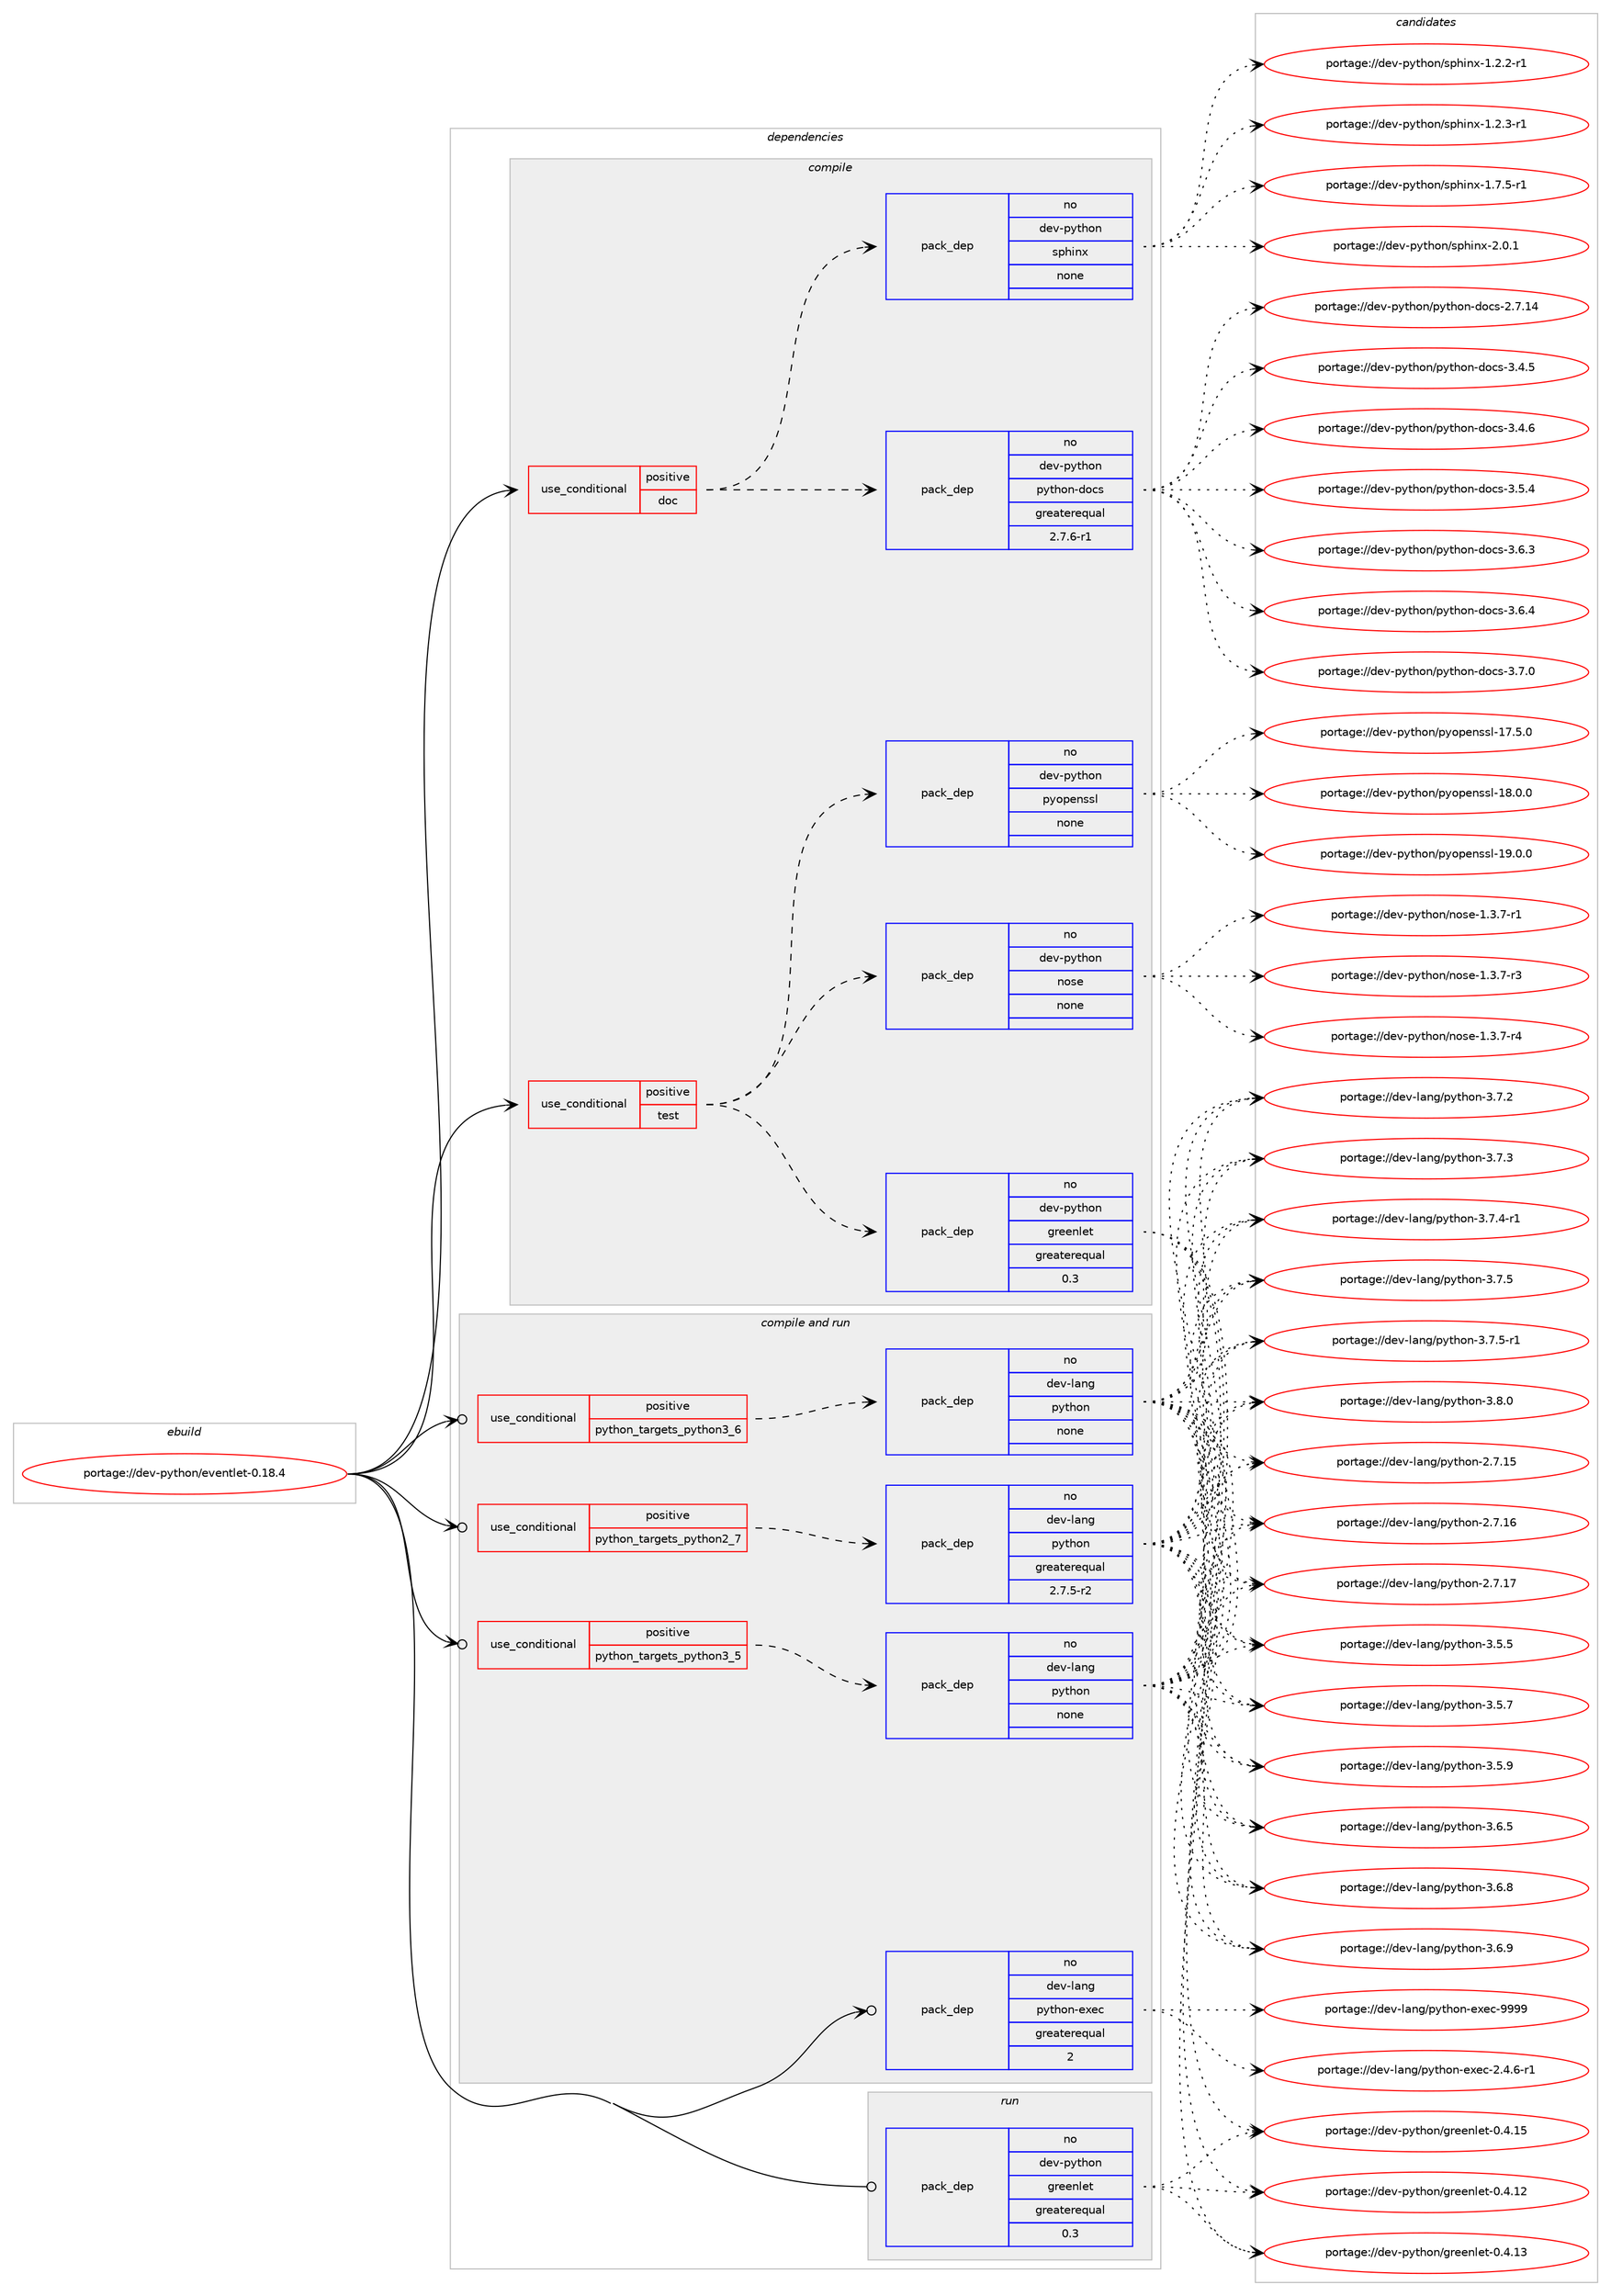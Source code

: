 digraph prolog {

# *************
# Graph options
# *************

newrank=true;
concentrate=true;
compound=true;
graph [rankdir=LR,fontname=Helvetica,fontsize=10,ranksep=1.5];#, ranksep=2.5, nodesep=0.2];
edge  [arrowhead=vee];
node  [fontname=Helvetica,fontsize=10];

# **********
# The ebuild
# **********

subgraph cluster_leftcol {
color=gray;
rank=same;
label=<<i>ebuild</i>>;
id [label="portage://dev-python/eventlet-0.18.4", color=red, width=4, href="../dev-python/eventlet-0.18.4.svg"];
}

# ****************
# The dependencies
# ****************

subgraph cluster_midcol {
color=gray;
label=<<i>dependencies</i>>;
subgraph cluster_compile {
fillcolor="#eeeeee";
style=filled;
label=<<i>compile</i>>;
subgraph cond28390 {
dependency138663 [label=<<TABLE BORDER="0" CELLBORDER="1" CELLSPACING="0" CELLPADDING="4"><TR><TD ROWSPAN="3" CELLPADDING="10">use_conditional</TD></TR><TR><TD>positive</TD></TR><TR><TD>doc</TD></TR></TABLE>>, shape=none, color=red];
subgraph pack106945 {
dependency138664 [label=<<TABLE BORDER="0" CELLBORDER="1" CELLSPACING="0" CELLPADDING="4" WIDTH="220"><TR><TD ROWSPAN="6" CELLPADDING="30">pack_dep</TD></TR><TR><TD WIDTH="110">no</TD></TR><TR><TD>dev-python</TD></TR><TR><TD>sphinx</TD></TR><TR><TD>none</TD></TR><TR><TD></TD></TR></TABLE>>, shape=none, color=blue];
}
dependency138663:e -> dependency138664:w [weight=20,style="dashed",arrowhead="vee"];
subgraph pack106946 {
dependency138665 [label=<<TABLE BORDER="0" CELLBORDER="1" CELLSPACING="0" CELLPADDING="4" WIDTH="220"><TR><TD ROWSPAN="6" CELLPADDING="30">pack_dep</TD></TR><TR><TD WIDTH="110">no</TD></TR><TR><TD>dev-python</TD></TR><TR><TD>python-docs</TD></TR><TR><TD>greaterequal</TD></TR><TR><TD>2.7.6-r1</TD></TR></TABLE>>, shape=none, color=blue];
}
dependency138663:e -> dependency138665:w [weight=20,style="dashed",arrowhead="vee"];
}
id:e -> dependency138663:w [weight=20,style="solid",arrowhead="vee"];
subgraph cond28391 {
dependency138666 [label=<<TABLE BORDER="0" CELLBORDER="1" CELLSPACING="0" CELLPADDING="4"><TR><TD ROWSPAN="3" CELLPADDING="10">use_conditional</TD></TR><TR><TD>positive</TD></TR><TR><TD>test</TD></TR></TABLE>>, shape=none, color=red];
subgraph pack106947 {
dependency138667 [label=<<TABLE BORDER="0" CELLBORDER="1" CELLSPACING="0" CELLPADDING="4" WIDTH="220"><TR><TD ROWSPAN="6" CELLPADDING="30">pack_dep</TD></TR><TR><TD WIDTH="110">no</TD></TR><TR><TD>dev-python</TD></TR><TR><TD>greenlet</TD></TR><TR><TD>greaterequal</TD></TR><TR><TD>0.3</TD></TR></TABLE>>, shape=none, color=blue];
}
dependency138666:e -> dependency138667:w [weight=20,style="dashed",arrowhead="vee"];
subgraph pack106948 {
dependency138668 [label=<<TABLE BORDER="0" CELLBORDER="1" CELLSPACING="0" CELLPADDING="4" WIDTH="220"><TR><TD ROWSPAN="6" CELLPADDING="30">pack_dep</TD></TR><TR><TD WIDTH="110">no</TD></TR><TR><TD>dev-python</TD></TR><TR><TD>pyopenssl</TD></TR><TR><TD>none</TD></TR><TR><TD></TD></TR></TABLE>>, shape=none, color=blue];
}
dependency138666:e -> dependency138668:w [weight=20,style="dashed",arrowhead="vee"];
subgraph pack106949 {
dependency138669 [label=<<TABLE BORDER="0" CELLBORDER="1" CELLSPACING="0" CELLPADDING="4" WIDTH="220"><TR><TD ROWSPAN="6" CELLPADDING="30">pack_dep</TD></TR><TR><TD WIDTH="110">no</TD></TR><TR><TD>dev-python</TD></TR><TR><TD>nose</TD></TR><TR><TD>none</TD></TR><TR><TD></TD></TR></TABLE>>, shape=none, color=blue];
}
dependency138666:e -> dependency138669:w [weight=20,style="dashed",arrowhead="vee"];
}
id:e -> dependency138666:w [weight=20,style="solid",arrowhead="vee"];
}
subgraph cluster_compileandrun {
fillcolor="#eeeeee";
style=filled;
label=<<i>compile and run</i>>;
subgraph cond28392 {
dependency138670 [label=<<TABLE BORDER="0" CELLBORDER="1" CELLSPACING="0" CELLPADDING="4"><TR><TD ROWSPAN="3" CELLPADDING="10">use_conditional</TD></TR><TR><TD>positive</TD></TR><TR><TD>python_targets_python2_7</TD></TR></TABLE>>, shape=none, color=red];
subgraph pack106950 {
dependency138671 [label=<<TABLE BORDER="0" CELLBORDER="1" CELLSPACING="0" CELLPADDING="4" WIDTH="220"><TR><TD ROWSPAN="6" CELLPADDING="30">pack_dep</TD></TR><TR><TD WIDTH="110">no</TD></TR><TR><TD>dev-lang</TD></TR><TR><TD>python</TD></TR><TR><TD>greaterequal</TD></TR><TR><TD>2.7.5-r2</TD></TR></TABLE>>, shape=none, color=blue];
}
dependency138670:e -> dependency138671:w [weight=20,style="dashed",arrowhead="vee"];
}
id:e -> dependency138670:w [weight=20,style="solid",arrowhead="odotvee"];
subgraph cond28393 {
dependency138672 [label=<<TABLE BORDER="0" CELLBORDER="1" CELLSPACING="0" CELLPADDING="4"><TR><TD ROWSPAN="3" CELLPADDING="10">use_conditional</TD></TR><TR><TD>positive</TD></TR><TR><TD>python_targets_python3_5</TD></TR></TABLE>>, shape=none, color=red];
subgraph pack106951 {
dependency138673 [label=<<TABLE BORDER="0" CELLBORDER="1" CELLSPACING="0" CELLPADDING="4" WIDTH="220"><TR><TD ROWSPAN="6" CELLPADDING="30">pack_dep</TD></TR><TR><TD WIDTH="110">no</TD></TR><TR><TD>dev-lang</TD></TR><TR><TD>python</TD></TR><TR><TD>none</TD></TR><TR><TD></TD></TR></TABLE>>, shape=none, color=blue];
}
dependency138672:e -> dependency138673:w [weight=20,style="dashed",arrowhead="vee"];
}
id:e -> dependency138672:w [weight=20,style="solid",arrowhead="odotvee"];
subgraph cond28394 {
dependency138674 [label=<<TABLE BORDER="0" CELLBORDER="1" CELLSPACING="0" CELLPADDING="4"><TR><TD ROWSPAN="3" CELLPADDING="10">use_conditional</TD></TR><TR><TD>positive</TD></TR><TR><TD>python_targets_python3_6</TD></TR></TABLE>>, shape=none, color=red];
subgraph pack106952 {
dependency138675 [label=<<TABLE BORDER="0" CELLBORDER="1" CELLSPACING="0" CELLPADDING="4" WIDTH="220"><TR><TD ROWSPAN="6" CELLPADDING="30">pack_dep</TD></TR><TR><TD WIDTH="110">no</TD></TR><TR><TD>dev-lang</TD></TR><TR><TD>python</TD></TR><TR><TD>none</TD></TR><TR><TD></TD></TR></TABLE>>, shape=none, color=blue];
}
dependency138674:e -> dependency138675:w [weight=20,style="dashed",arrowhead="vee"];
}
id:e -> dependency138674:w [weight=20,style="solid",arrowhead="odotvee"];
subgraph pack106953 {
dependency138676 [label=<<TABLE BORDER="0" CELLBORDER="1" CELLSPACING="0" CELLPADDING="4" WIDTH="220"><TR><TD ROWSPAN="6" CELLPADDING="30">pack_dep</TD></TR><TR><TD WIDTH="110">no</TD></TR><TR><TD>dev-lang</TD></TR><TR><TD>python-exec</TD></TR><TR><TD>greaterequal</TD></TR><TR><TD>2</TD></TR></TABLE>>, shape=none, color=blue];
}
id:e -> dependency138676:w [weight=20,style="solid",arrowhead="odotvee"];
}
subgraph cluster_run {
fillcolor="#eeeeee";
style=filled;
label=<<i>run</i>>;
subgraph pack106954 {
dependency138677 [label=<<TABLE BORDER="0" CELLBORDER="1" CELLSPACING="0" CELLPADDING="4" WIDTH="220"><TR><TD ROWSPAN="6" CELLPADDING="30">pack_dep</TD></TR><TR><TD WIDTH="110">no</TD></TR><TR><TD>dev-python</TD></TR><TR><TD>greenlet</TD></TR><TR><TD>greaterequal</TD></TR><TR><TD>0.3</TD></TR></TABLE>>, shape=none, color=blue];
}
id:e -> dependency138677:w [weight=20,style="solid",arrowhead="odot"];
}
}

# **************
# The candidates
# **************

subgraph cluster_choices {
rank=same;
color=gray;
label=<<i>candidates</i>>;

subgraph choice106945 {
color=black;
nodesep=1;
choiceportage10010111845112121116104111110471151121041051101204549465046504511449 [label="portage://dev-python/sphinx-1.2.2-r1", color=red, width=4,href="../dev-python/sphinx-1.2.2-r1.svg"];
choiceportage10010111845112121116104111110471151121041051101204549465046514511449 [label="portage://dev-python/sphinx-1.2.3-r1", color=red, width=4,href="../dev-python/sphinx-1.2.3-r1.svg"];
choiceportage10010111845112121116104111110471151121041051101204549465546534511449 [label="portage://dev-python/sphinx-1.7.5-r1", color=red, width=4,href="../dev-python/sphinx-1.7.5-r1.svg"];
choiceportage1001011184511212111610411111047115112104105110120455046484649 [label="portage://dev-python/sphinx-2.0.1", color=red, width=4,href="../dev-python/sphinx-2.0.1.svg"];
dependency138664:e -> choiceportage10010111845112121116104111110471151121041051101204549465046504511449:w [style=dotted,weight="100"];
dependency138664:e -> choiceportage10010111845112121116104111110471151121041051101204549465046514511449:w [style=dotted,weight="100"];
dependency138664:e -> choiceportage10010111845112121116104111110471151121041051101204549465546534511449:w [style=dotted,weight="100"];
dependency138664:e -> choiceportage1001011184511212111610411111047115112104105110120455046484649:w [style=dotted,weight="100"];
}
subgraph choice106946 {
color=black;
nodesep=1;
choiceportage1001011184511212111610411111047112121116104111110451001119911545504655464952 [label="portage://dev-python/python-docs-2.7.14", color=red, width=4,href="../dev-python/python-docs-2.7.14.svg"];
choiceportage10010111845112121116104111110471121211161041111104510011199115455146524653 [label="portage://dev-python/python-docs-3.4.5", color=red, width=4,href="../dev-python/python-docs-3.4.5.svg"];
choiceportage10010111845112121116104111110471121211161041111104510011199115455146524654 [label="portage://dev-python/python-docs-3.4.6", color=red, width=4,href="../dev-python/python-docs-3.4.6.svg"];
choiceportage10010111845112121116104111110471121211161041111104510011199115455146534652 [label="portage://dev-python/python-docs-3.5.4", color=red, width=4,href="../dev-python/python-docs-3.5.4.svg"];
choiceportage10010111845112121116104111110471121211161041111104510011199115455146544651 [label="portage://dev-python/python-docs-3.6.3", color=red, width=4,href="../dev-python/python-docs-3.6.3.svg"];
choiceportage10010111845112121116104111110471121211161041111104510011199115455146544652 [label="portage://dev-python/python-docs-3.6.4", color=red, width=4,href="../dev-python/python-docs-3.6.4.svg"];
choiceportage10010111845112121116104111110471121211161041111104510011199115455146554648 [label="portage://dev-python/python-docs-3.7.0", color=red, width=4,href="../dev-python/python-docs-3.7.0.svg"];
dependency138665:e -> choiceportage1001011184511212111610411111047112121116104111110451001119911545504655464952:w [style=dotted,weight="100"];
dependency138665:e -> choiceportage10010111845112121116104111110471121211161041111104510011199115455146524653:w [style=dotted,weight="100"];
dependency138665:e -> choiceportage10010111845112121116104111110471121211161041111104510011199115455146524654:w [style=dotted,weight="100"];
dependency138665:e -> choiceportage10010111845112121116104111110471121211161041111104510011199115455146534652:w [style=dotted,weight="100"];
dependency138665:e -> choiceportage10010111845112121116104111110471121211161041111104510011199115455146544651:w [style=dotted,weight="100"];
dependency138665:e -> choiceportage10010111845112121116104111110471121211161041111104510011199115455146544652:w [style=dotted,weight="100"];
dependency138665:e -> choiceportage10010111845112121116104111110471121211161041111104510011199115455146554648:w [style=dotted,weight="100"];
}
subgraph choice106947 {
color=black;
nodesep=1;
choiceportage100101118451121211161041111104710311410110111010810111645484652464950 [label="portage://dev-python/greenlet-0.4.12", color=red, width=4,href="../dev-python/greenlet-0.4.12.svg"];
choiceportage100101118451121211161041111104710311410110111010810111645484652464951 [label="portage://dev-python/greenlet-0.4.13", color=red, width=4,href="../dev-python/greenlet-0.4.13.svg"];
choiceportage100101118451121211161041111104710311410110111010810111645484652464953 [label="portage://dev-python/greenlet-0.4.15", color=red, width=4,href="../dev-python/greenlet-0.4.15.svg"];
dependency138667:e -> choiceportage100101118451121211161041111104710311410110111010810111645484652464950:w [style=dotted,weight="100"];
dependency138667:e -> choiceportage100101118451121211161041111104710311410110111010810111645484652464951:w [style=dotted,weight="100"];
dependency138667:e -> choiceportage100101118451121211161041111104710311410110111010810111645484652464953:w [style=dotted,weight="100"];
}
subgraph choice106948 {
color=black;
nodesep=1;
choiceportage100101118451121211161041111104711212111111210111011511510845495546534648 [label="portage://dev-python/pyopenssl-17.5.0", color=red, width=4,href="../dev-python/pyopenssl-17.5.0.svg"];
choiceportage100101118451121211161041111104711212111111210111011511510845495646484648 [label="portage://dev-python/pyopenssl-18.0.0", color=red, width=4,href="../dev-python/pyopenssl-18.0.0.svg"];
choiceportage100101118451121211161041111104711212111111210111011511510845495746484648 [label="portage://dev-python/pyopenssl-19.0.0", color=red, width=4,href="../dev-python/pyopenssl-19.0.0.svg"];
dependency138668:e -> choiceportage100101118451121211161041111104711212111111210111011511510845495546534648:w [style=dotted,weight="100"];
dependency138668:e -> choiceportage100101118451121211161041111104711212111111210111011511510845495646484648:w [style=dotted,weight="100"];
dependency138668:e -> choiceportage100101118451121211161041111104711212111111210111011511510845495746484648:w [style=dotted,weight="100"];
}
subgraph choice106949 {
color=black;
nodesep=1;
choiceportage10010111845112121116104111110471101111151014549465146554511449 [label="portage://dev-python/nose-1.3.7-r1", color=red, width=4,href="../dev-python/nose-1.3.7-r1.svg"];
choiceportage10010111845112121116104111110471101111151014549465146554511451 [label="portage://dev-python/nose-1.3.7-r3", color=red, width=4,href="../dev-python/nose-1.3.7-r3.svg"];
choiceportage10010111845112121116104111110471101111151014549465146554511452 [label="portage://dev-python/nose-1.3.7-r4", color=red, width=4,href="../dev-python/nose-1.3.7-r4.svg"];
dependency138669:e -> choiceportage10010111845112121116104111110471101111151014549465146554511449:w [style=dotted,weight="100"];
dependency138669:e -> choiceportage10010111845112121116104111110471101111151014549465146554511451:w [style=dotted,weight="100"];
dependency138669:e -> choiceportage10010111845112121116104111110471101111151014549465146554511452:w [style=dotted,weight="100"];
}
subgraph choice106950 {
color=black;
nodesep=1;
choiceportage10010111845108971101034711212111610411111045504655464953 [label="portage://dev-lang/python-2.7.15", color=red, width=4,href="../dev-lang/python-2.7.15.svg"];
choiceportage10010111845108971101034711212111610411111045504655464954 [label="portage://dev-lang/python-2.7.16", color=red, width=4,href="../dev-lang/python-2.7.16.svg"];
choiceportage10010111845108971101034711212111610411111045504655464955 [label="portage://dev-lang/python-2.7.17", color=red, width=4,href="../dev-lang/python-2.7.17.svg"];
choiceportage100101118451089711010347112121116104111110455146534653 [label="portage://dev-lang/python-3.5.5", color=red, width=4,href="../dev-lang/python-3.5.5.svg"];
choiceportage100101118451089711010347112121116104111110455146534655 [label="portage://dev-lang/python-3.5.7", color=red, width=4,href="../dev-lang/python-3.5.7.svg"];
choiceportage100101118451089711010347112121116104111110455146534657 [label="portage://dev-lang/python-3.5.9", color=red, width=4,href="../dev-lang/python-3.5.9.svg"];
choiceportage100101118451089711010347112121116104111110455146544653 [label="portage://dev-lang/python-3.6.5", color=red, width=4,href="../dev-lang/python-3.6.5.svg"];
choiceportage100101118451089711010347112121116104111110455146544656 [label="portage://dev-lang/python-3.6.8", color=red, width=4,href="../dev-lang/python-3.6.8.svg"];
choiceportage100101118451089711010347112121116104111110455146544657 [label="portage://dev-lang/python-3.6.9", color=red, width=4,href="../dev-lang/python-3.6.9.svg"];
choiceportage100101118451089711010347112121116104111110455146554650 [label="portage://dev-lang/python-3.7.2", color=red, width=4,href="../dev-lang/python-3.7.2.svg"];
choiceportage100101118451089711010347112121116104111110455146554651 [label="portage://dev-lang/python-3.7.3", color=red, width=4,href="../dev-lang/python-3.7.3.svg"];
choiceportage1001011184510897110103471121211161041111104551465546524511449 [label="portage://dev-lang/python-3.7.4-r1", color=red, width=4,href="../dev-lang/python-3.7.4-r1.svg"];
choiceportage100101118451089711010347112121116104111110455146554653 [label="portage://dev-lang/python-3.7.5", color=red, width=4,href="../dev-lang/python-3.7.5.svg"];
choiceportage1001011184510897110103471121211161041111104551465546534511449 [label="portage://dev-lang/python-3.7.5-r1", color=red, width=4,href="../dev-lang/python-3.7.5-r1.svg"];
choiceportage100101118451089711010347112121116104111110455146564648 [label="portage://dev-lang/python-3.8.0", color=red, width=4,href="../dev-lang/python-3.8.0.svg"];
dependency138671:e -> choiceportage10010111845108971101034711212111610411111045504655464953:w [style=dotted,weight="100"];
dependency138671:e -> choiceportage10010111845108971101034711212111610411111045504655464954:w [style=dotted,weight="100"];
dependency138671:e -> choiceportage10010111845108971101034711212111610411111045504655464955:w [style=dotted,weight="100"];
dependency138671:e -> choiceportage100101118451089711010347112121116104111110455146534653:w [style=dotted,weight="100"];
dependency138671:e -> choiceportage100101118451089711010347112121116104111110455146534655:w [style=dotted,weight="100"];
dependency138671:e -> choiceportage100101118451089711010347112121116104111110455146534657:w [style=dotted,weight="100"];
dependency138671:e -> choiceportage100101118451089711010347112121116104111110455146544653:w [style=dotted,weight="100"];
dependency138671:e -> choiceportage100101118451089711010347112121116104111110455146544656:w [style=dotted,weight="100"];
dependency138671:e -> choiceportage100101118451089711010347112121116104111110455146544657:w [style=dotted,weight="100"];
dependency138671:e -> choiceportage100101118451089711010347112121116104111110455146554650:w [style=dotted,weight="100"];
dependency138671:e -> choiceportage100101118451089711010347112121116104111110455146554651:w [style=dotted,weight="100"];
dependency138671:e -> choiceportage1001011184510897110103471121211161041111104551465546524511449:w [style=dotted,weight="100"];
dependency138671:e -> choiceportage100101118451089711010347112121116104111110455146554653:w [style=dotted,weight="100"];
dependency138671:e -> choiceportage1001011184510897110103471121211161041111104551465546534511449:w [style=dotted,weight="100"];
dependency138671:e -> choiceportage100101118451089711010347112121116104111110455146564648:w [style=dotted,weight="100"];
}
subgraph choice106951 {
color=black;
nodesep=1;
choiceportage10010111845108971101034711212111610411111045504655464953 [label="portage://dev-lang/python-2.7.15", color=red, width=4,href="../dev-lang/python-2.7.15.svg"];
choiceportage10010111845108971101034711212111610411111045504655464954 [label="portage://dev-lang/python-2.7.16", color=red, width=4,href="../dev-lang/python-2.7.16.svg"];
choiceportage10010111845108971101034711212111610411111045504655464955 [label="portage://dev-lang/python-2.7.17", color=red, width=4,href="../dev-lang/python-2.7.17.svg"];
choiceportage100101118451089711010347112121116104111110455146534653 [label="portage://dev-lang/python-3.5.5", color=red, width=4,href="../dev-lang/python-3.5.5.svg"];
choiceportage100101118451089711010347112121116104111110455146534655 [label="portage://dev-lang/python-3.5.7", color=red, width=4,href="../dev-lang/python-3.5.7.svg"];
choiceportage100101118451089711010347112121116104111110455146534657 [label="portage://dev-lang/python-3.5.9", color=red, width=4,href="../dev-lang/python-3.5.9.svg"];
choiceportage100101118451089711010347112121116104111110455146544653 [label="portage://dev-lang/python-3.6.5", color=red, width=4,href="../dev-lang/python-3.6.5.svg"];
choiceportage100101118451089711010347112121116104111110455146544656 [label="portage://dev-lang/python-3.6.8", color=red, width=4,href="../dev-lang/python-3.6.8.svg"];
choiceportage100101118451089711010347112121116104111110455146544657 [label="portage://dev-lang/python-3.6.9", color=red, width=4,href="../dev-lang/python-3.6.9.svg"];
choiceportage100101118451089711010347112121116104111110455146554650 [label="portage://dev-lang/python-3.7.2", color=red, width=4,href="../dev-lang/python-3.7.2.svg"];
choiceportage100101118451089711010347112121116104111110455146554651 [label="portage://dev-lang/python-3.7.3", color=red, width=4,href="../dev-lang/python-3.7.3.svg"];
choiceportage1001011184510897110103471121211161041111104551465546524511449 [label="portage://dev-lang/python-3.7.4-r1", color=red, width=4,href="../dev-lang/python-3.7.4-r1.svg"];
choiceportage100101118451089711010347112121116104111110455146554653 [label="portage://dev-lang/python-3.7.5", color=red, width=4,href="../dev-lang/python-3.7.5.svg"];
choiceportage1001011184510897110103471121211161041111104551465546534511449 [label="portage://dev-lang/python-3.7.5-r1", color=red, width=4,href="../dev-lang/python-3.7.5-r1.svg"];
choiceportage100101118451089711010347112121116104111110455146564648 [label="portage://dev-lang/python-3.8.0", color=red, width=4,href="../dev-lang/python-3.8.0.svg"];
dependency138673:e -> choiceportage10010111845108971101034711212111610411111045504655464953:w [style=dotted,weight="100"];
dependency138673:e -> choiceportage10010111845108971101034711212111610411111045504655464954:w [style=dotted,weight="100"];
dependency138673:e -> choiceportage10010111845108971101034711212111610411111045504655464955:w [style=dotted,weight="100"];
dependency138673:e -> choiceportage100101118451089711010347112121116104111110455146534653:w [style=dotted,weight="100"];
dependency138673:e -> choiceportage100101118451089711010347112121116104111110455146534655:w [style=dotted,weight="100"];
dependency138673:e -> choiceportage100101118451089711010347112121116104111110455146534657:w [style=dotted,weight="100"];
dependency138673:e -> choiceportage100101118451089711010347112121116104111110455146544653:w [style=dotted,weight="100"];
dependency138673:e -> choiceportage100101118451089711010347112121116104111110455146544656:w [style=dotted,weight="100"];
dependency138673:e -> choiceportage100101118451089711010347112121116104111110455146544657:w [style=dotted,weight="100"];
dependency138673:e -> choiceportage100101118451089711010347112121116104111110455146554650:w [style=dotted,weight="100"];
dependency138673:e -> choiceportage100101118451089711010347112121116104111110455146554651:w [style=dotted,weight="100"];
dependency138673:e -> choiceportage1001011184510897110103471121211161041111104551465546524511449:w [style=dotted,weight="100"];
dependency138673:e -> choiceportage100101118451089711010347112121116104111110455146554653:w [style=dotted,weight="100"];
dependency138673:e -> choiceportage1001011184510897110103471121211161041111104551465546534511449:w [style=dotted,weight="100"];
dependency138673:e -> choiceportage100101118451089711010347112121116104111110455146564648:w [style=dotted,weight="100"];
}
subgraph choice106952 {
color=black;
nodesep=1;
choiceportage10010111845108971101034711212111610411111045504655464953 [label="portage://dev-lang/python-2.7.15", color=red, width=4,href="../dev-lang/python-2.7.15.svg"];
choiceportage10010111845108971101034711212111610411111045504655464954 [label="portage://dev-lang/python-2.7.16", color=red, width=4,href="../dev-lang/python-2.7.16.svg"];
choiceportage10010111845108971101034711212111610411111045504655464955 [label="portage://dev-lang/python-2.7.17", color=red, width=4,href="../dev-lang/python-2.7.17.svg"];
choiceportage100101118451089711010347112121116104111110455146534653 [label="portage://dev-lang/python-3.5.5", color=red, width=4,href="../dev-lang/python-3.5.5.svg"];
choiceportage100101118451089711010347112121116104111110455146534655 [label="portage://dev-lang/python-3.5.7", color=red, width=4,href="../dev-lang/python-3.5.7.svg"];
choiceportage100101118451089711010347112121116104111110455146534657 [label="portage://dev-lang/python-3.5.9", color=red, width=4,href="../dev-lang/python-3.5.9.svg"];
choiceportage100101118451089711010347112121116104111110455146544653 [label="portage://dev-lang/python-3.6.5", color=red, width=4,href="../dev-lang/python-3.6.5.svg"];
choiceportage100101118451089711010347112121116104111110455146544656 [label="portage://dev-lang/python-3.6.8", color=red, width=4,href="../dev-lang/python-3.6.8.svg"];
choiceportage100101118451089711010347112121116104111110455146544657 [label="portage://dev-lang/python-3.6.9", color=red, width=4,href="../dev-lang/python-3.6.9.svg"];
choiceportage100101118451089711010347112121116104111110455146554650 [label="portage://dev-lang/python-3.7.2", color=red, width=4,href="../dev-lang/python-3.7.2.svg"];
choiceportage100101118451089711010347112121116104111110455146554651 [label="portage://dev-lang/python-3.7.3", color=red, width=4,href="../dev-lang/python-3.7.3.svg"];
choiceportage1001011184510897110103471121211161041111104551465546524511449 [label="portage://dev-lang/python-3.7.4-r1", color=red, width=4,href="../dev-lang/python-3.7.4-r1.svg"];
choiceportage100101118451089711010347112121116104111110455146554653 [label="portage://dev-lang/python-3.7.5", color=red, width=4,href="../dev-lang/python-3.7.5.svg"];
choiceportage1001011184510897110103471121211161041111104551465546534511449 [label="portage://dev-lang/python-3.7.5-r1", color=red, width=4,href="../dev-lang/python-3.7.5-r1.svg"];
choiceportage100101118451089711010347112121116104111110455146564648 [label="portage://dev-lang/python-3.8.0", color=red, width=4,href="../dev-lang/python-3.8.0.svg"];
dependency138675:e -> choiceportage10010111845108971101034711212111610411111045504655464953:w [style=dotted,weight="100"];
dependency138675:e -> choiceportage10010111845108971101034711212111610411111045504655464954:w [style=dotted,weight="100"];
dependency138675:e -> choiceportage10010111845108971101034711212111610411111045504655464955:w [style=dotted,weight="100"];
dependency138675:e -> choiceportage100101118451089711010347112121116104111110455146534653:w [style=dotted,weight="100"];
dependency138675:e -> choiceportage100101118451089711010347112121116104111110455146534655:w [style=dotted,weight="100"];
dependency138675:e -> choiceportage100101118451089711010347112121116104111110455146534657:w [style=dotted,weight="100"];
dependency138675:e -> choiceportage100101118451089711010347112121116104111110455146544653:w [style=dotted,weight="100"];
dependency138675:e -> choiceportage100101118451089711010347112121116104111110455146544656:w [style=dotted,weight="100"];
dependency138675:e -> choiceportage100101118451089711010347112121116104111110455146544657:w [style=dotted,weight="100"];
dependency138675:e -> choiceportage100101118451089711010347112121116104111110455146554650:w [style=dotted,weight="100"];
dependency138675:e -> choiceportage100101118451089711010347112121116104111110455146554651:w [style=dotted,weight="100"];
dependency138675:e -> choiceportage1001011184510897110103471121211161041111104551465546524511449:w [style=dotted,weight="100"];
dependency138675:e -> choiceportage100101118451089711010347112121116104111110455146554653:w [style=dotted,weight="100"];
dependency138675:e -> choiceportage1001011184510897110103471121211161041111104551465546534511449:w [style=dotted,weight="100"];
dependency138675:e -> choiceportage100101118451089711010347112121116104111110455146564648:w [style=dotted,weight="100"];
}
subgraph choice106953 {
color=black;
nodesep=1;
choiceportage10010111845108971101034711212111610411111045101120101994550465246544511449 [label="portage://dev-lang/python-exec-2.4.6-r1", color=red, width=4,href="../dev-lang/python-exec-2.4.6-r1.svg"];
choiceportage10010111845108971101034711212111610411111045101120101994557575757 [label="portage://dev-lang/python-exec-9999", color=red, width=4,href="../dev-lang/python-exec-9999.svg"];
dependency138676:e -> choiceportage10010111845108971101034711212111610411111045101120101994550465246544511449:w [style=dotted,weight="100"];
dependency138676:e -> choiceportage10010111845108971101034711212111610411111045101120101994557575757:w [style=dotted,weight="100"];
}
subgraph choice106954 {
color=black;
nodesep=1;
choiceportage100101118451121211161041111104710311410110111010810111645484652464950 [label="portage://dev-python/greenlet-0.4.12", color=red, width=4,href="../dev-python/greenlet-0.4.12.svg"];
choiceportage100101118451121211161041111104710311410110111010810111645484652464951 [label="portage://dev-python/greenlet-0.4.13", color=red, width=4,href="../dev-python/greenlet-0.4.13.svg"];
choiceportage100101118451121211161041111104710311410110111010810111645484652464953 [label="portage://dev-python/greenlet-0.4.15", color=red, width=4,href="../dev-python/greenlet-0.4.15.svg"];
dependency138677:e -> choiceportage100101118451121211161041111104710311410110111010810111645484652464950:w [style=dotted,weight="100"];
dependency138677:e -> choiceportage100101118451121211161041111104710311410110111010810111645484652464951:w [style=dotted,weight="100"];
dependency138677:e -> choiceportage100101118451121211161041111104710311410110111010810111645484652464953:w [style=dotted,weight="100"];
}
}

}
